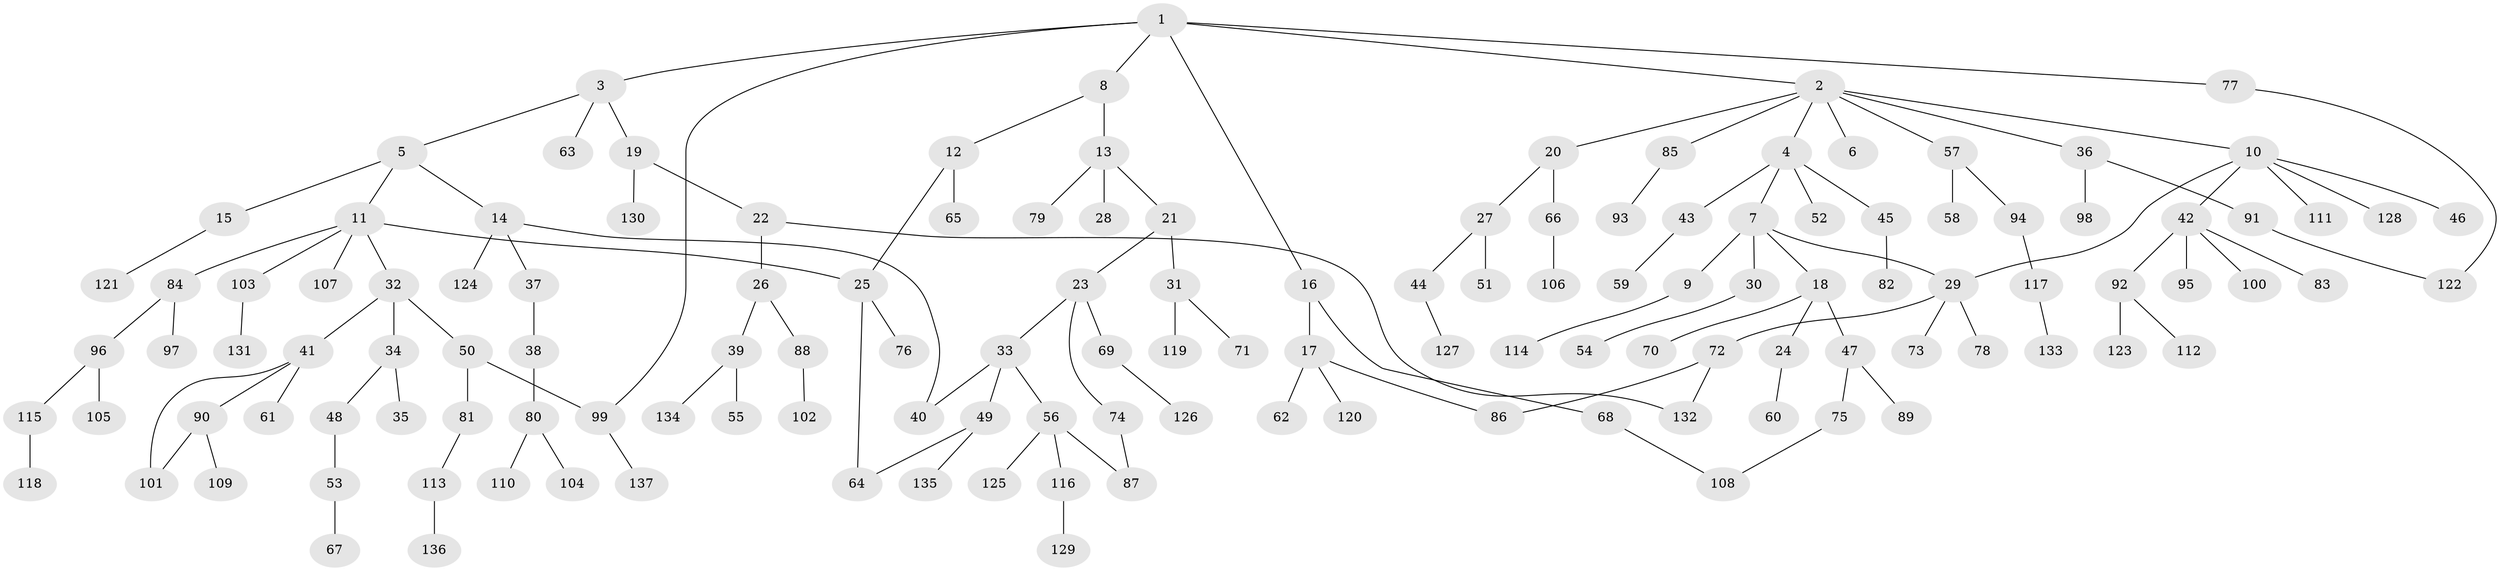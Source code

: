 // Generated by graph-tools (version 1.1) at 2025/01/03/09/25 03:01:10]
// undirected, 137 vertices, 147 edges
graph export_dot {
graph [start="1"]
  node [color=gray90,style=filled];
  1;
  2;
  3;
  4;
  5;
  6;
  7;
  8;
  9;
  10;
  11;
  12;
  13;
  14;
  15;
  16;
  17;
  18;
  19;
  20;
  21;
  22;
  23;
  24;
  25;
  26;
  27;
  28;
  29;
  30;
  31;
  32;
  33;
  34;
  35;
  36;
  37;
  38;
  39;
  40;
  41;
  42;
  43;
  44;
  45;
  46;
  47;
  48;
  49;
  50;
  51;
  52;
  53;
  54;
  55;
  56;
  57;
  58;
  59;
  60;
  61;
  62;
  63;
  64;
  65;
  66;
  67;
  68;
  69;
  70;
  71;
  72;
  73;
  74;
  75;
  76;
  77;
  78;
  79;
  80;
  81;
  82;
  83;
  84;
  85;
  86;
  87;
  88;
  89;
  90;
  91;
  92;
  93;
  94;
  95;
  96;
  97;
  98;
  99;
  100;
  101;
  102;
  103;
  104;
  105;
  106;
  107;
  108;
  109;
  110;
  111;
  112;
  113;
  114;
  115;
  116;
  117;
  118;
  119;
  120;
  121;
  122;
  123;
  124;
  125;
  126;
  127;
  128;
  129;
  130;
  131;
  132;
  133;
  134;
  135;
  136;
  137;
  1 -- 2;
  1 -- 3;
  1 -- 8;
  1 -- 16;
  1 -- 77;
  1 -- 99;
  2 -- 4;
  2 -- 6;
  2 -- 10;
  2 -- 20;
  2 -- 36;
  2 -- 57;
  2 -- 85;
  3 -- 5;
  3 -- 19;
  3 -- 63;
  4 -- 7;
  4 -- 43;
  4 -- 45;
  4 -- 52;
  5 -- 11;
  5 -- 14;
  5 -- 15;
  7 -- 9;
  7 -- 18;
  7 -- 30;
  7 -- 29;
  8 -- 12;
  8 -- 13;
  9 -- 114;
  10 -- 29;
  10 -- 42;
  10 -- 46;
  10 -- 111;
  10 -- 128;
  11 -- 25;
  11 -- 32;
  11 -- 84;
  11 -- 103;
  11 -- 107;
  12 -- 65;
  12 -- 25;
  13 -- 21;
  13 -- 28;
  13 -- 79;
  14 -- 37;
  14 -- 124;
  14 -- 40;
  15 -- 121;
  16 -- 17;
  16 -- 68;
  17 -- 62;
  17 -- 120;
  17 -- 86;
  18 -- 24;
  18 -- 47;
  18 -- 70;
  19 -- 22;
  19 -- 130;
  20 -- 27;
  20 -- 66;
  21 -- 23;
  21 -- 31;
  22 -- 26;
  22 -- 132;
  23 -- 33;
  23 -- 69;
  23 -- 74;
  24 -- 60;
  25 -- 76;
  25 -- 64;
  26 -- 39;
  26 -- 88;
  27 -- 44;
  27 -- 51;
  29 -- 72;
  29 -- 73;
  29 -- 78;
  30 -- 54;
  31 -- 71;
  31 -- 119;
  32 -- 34;
  32 -- 41;
  32 -- 50;
  33 -- 40;
  33 -- 49;
  33 -- 56;
  34 -- 35;
  34 -- 48;
  36 -- 91;
  36 -- 98;
  37 -- 38;
  38 -- 80;
  39 -- 55;
  39 -- 134;
  41 -- 61;
  41 -- 90;
  41 -- 101;
  42 -- 83;
  42 -- 92;
  42 -- 95;
  42 -- 100;
  43 -- 59;
  44 -- 127;
  45 -- 82;
  47 -- 75;
  47 -- 89;
  48 -- 53;
  49 -- 64;
  49 -- 135;
  50 -- 81;
  50 -- 99;
  53 -- 67;
  56 -- 116;
  56 -- 125;
  56 -- 87;
  57 -- 58;
  57 -- 94;
  66 -- 106;
  68 -- 108;
  69 -- 126;
  72 -- 86;
  72 -- 132;
  74 -- 87;
  75 -- 108;
  77 -- 122;
  80 -- 104;
  80 -- 110;
  81 -- 113;
  84 -- 96;
  84 -- 97;
  85 -- 93;
  88 -- 102;
  90 -- 101;
  90 -- 109;
  91 -- 122;
  92 -- 112;
  92 -- 123;
  94 -- 117;
  96 -- 105;
  96 -- 115;
  99 -- 137;
  103 -- 131;
  113 -- 136;
  115 -- 118;
  116 -- 129;
  117 -- 133;
}
